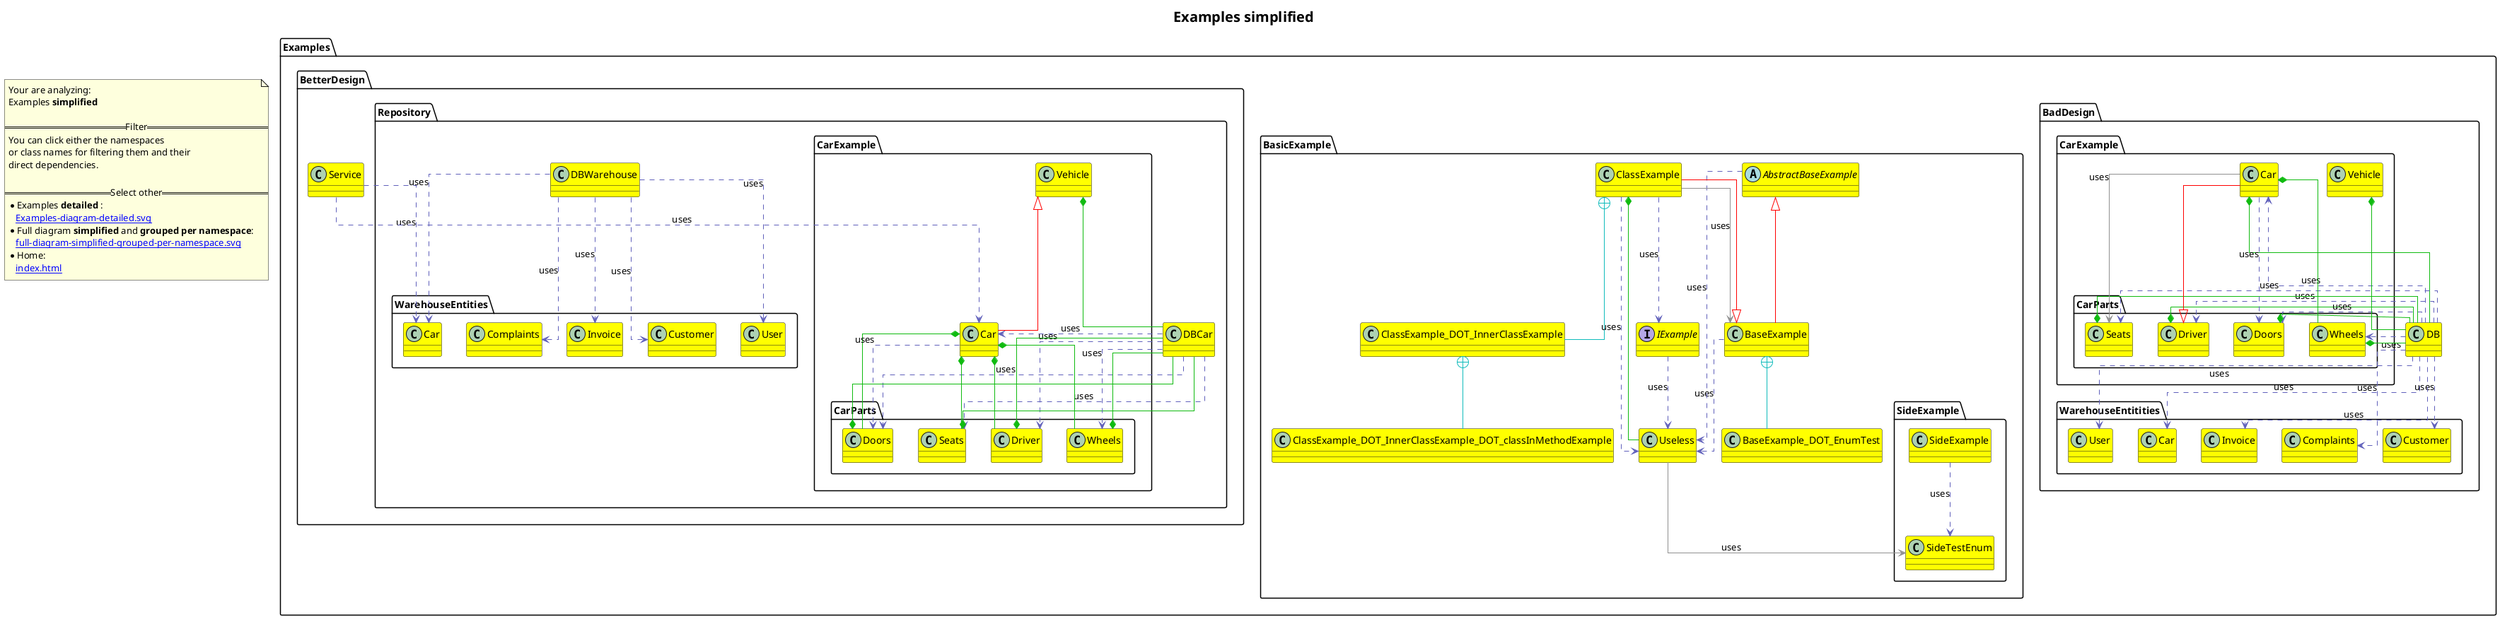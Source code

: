 @startuml
skinparam linetype ortho
title <size:20>Examples **simplified** </size>
note "Your are analyzing:\nExamples **simplified** \n\n==Filter==\nYou can click either the namespaces \nor class names for filtering them and their\ndirect dependencies.\n\n==Select other==\n* Examples **detailed** :\n   [[Examples-diagram-detailed.svg]]\n* Full diagram **simplified** and **grouped per namespace**:\n   [[full-diagram-simplified-grouped-per-namespace.svg]]\n* Home:\n   [[index.html]]" as FloatingNote
  class Examples.BadDesign.DB [[Examples.BadDesign.DB-diagram-simplified.svg]] #yellow {
  }
    class Examples.BadDesign.CarExample.Vehicle [[Examples.BadDesign.CarExample.Vehicle-diagram-simplified.svg]] #yellow {
    }
    class Examples.BadDesign.CarExample.Car [[Examples.BadDesign.CarExample.Car-diagram-simplified.svg]] #yellow {
    }
      class Examples.BadDesign.CarExample.CarParts.Driver [[Examples.BadDesign.CarExample.CarParts.Driver-diagram-simplified.svg]] #yellow {
      }
      class Examples.BadDesign.CarExample.CarParts.Seats [[Examples.BadDesign.CarExample.CarParts.Seats-diagram-simplified.svg]] #yellow {
      }
      class Examples.BadDesign.CarExample.CarParts.Wheels [[Examples.BadDesign.CarExample.CarParts.Wheels-diagram-simplified.svg]] #yellow {
      }
      class Examples.BadDesign.CarExample.CarParts.Doors [[Examples.BadDesign.CarExample.CarParts.Doors-diagram-simplified.svg]] #yellow {
      }
    class Examples.BadDesign.WarehouseEntitities.Complaints [[Examples.BadDesign.WarehouseEntitities.Complaints-diagram-simplified.svg]] #yellow {
    }
    class Examples.BadDesign.WarehouseEntitities.Invoice [[Examples.BadDesign.WarehouseEntitities.Invoice-diagram-simplified.svg]] #yellow {
    }
    class Examples.BadDesign.WarehouseEntitities.Car [[Examples.BadDesign.WarehouseEntitities.Car-diagram-simplified.svg]] #yellow {
    }
    class Examples.BadDesign.WarehouseEntitities.User [[Examples.BadDesign.WarehouseEntitities.User-diagram-simplified.svg]] #yellow {
    }
    class Examples.BadDesign.WarehouseEntitities.Customer [[Examples.BadDesign.WarehouseEntitities.Customer-diagram-simplified.svg]] #yellow {
    }
  class Examples.BasicExample.ClassExample_DOT_InnerClassExample [[Examples.BasicExample.ClassExample.InnerClassExample-diagram-simplified.svg]] #yellow {
  }
  class Examples.BasicExample.Useless [[Examples.BasicExample.Useless-diagram-simplified.svg]] #yellow {
  }
  class Examples.BasicExample.ClassExample_DOT_InnerClassExample_DOT_classInMethodExample [[Examples.BasicExample.ClassExample.InnerClassExample.classInMethodExample-diagram-simplified.svg]] #yellow {
  }
  class Examples.BasicExample.BaseExample [[Examples.BasicExample.BaseExample-diagram-simplified.svg]] #yellow {
  }
  abstract class Examples.BasicExample.AbstractBaseExample [[Examples.BasicExample.AbstractBaseExample-diagram-simplified.svg]] #yellow {
  }
  class Examples.BasicExample.BaseExample_DOT_EnumTest [[Examples.BasicExample.BaseExample.EnumTest-diagram-simplified.svg]] #yellow {
  }
  interface Examples.BasicExample.IExample [[Examples.BasicExample.IExample-diagram-simplified.svg]] #yellow {
  }
  class Examples.BasicExample.ClassExample [[Examples.BasicExample.ClassExample-diagram-simplified.svg]] #yellow {
  }
    class Examples.BasicExample.SideExample.SideTestEnum [[Examples.BasicExample.SideExample.SideTestEnum-diagram-simplified.svg]] #yellow {
    }
    class Examples.BasicExample.SideExample.SideExample [[Examples.BasicExample.SideExample.SideExample-diagram-simplified.svg]] #yellow {
    }
  class Examples.BetterDesign.Service [[Examples.BetterDesign.Service-diagram-simplified.svg]] #yellow {
  }
    class Examples.BetterDesign.Repository.DBCar [[Examples.BetterDesign.Repository.DBCar-diagram-simplified.svg]] #yellow {
    }
    class Examples.BetterDesign.Repository.DBWarehouse [[Examples.BetterDesign.Repository.DBWarehouse-diagram-simplified.svg]] #yellow {
    }
      class Examples.BetterDesign.Repository.CarExample.Car [[Examples.BetterDesign.Repository.CarExample.Car-diagram-simplified.svg]] #yellow {
      }
      class Examples.BetterDesign.Repository.CarExample.Vehicle [[Examples.BetterDesign.Repository.CarExample.Vehicle-diagram-simplified.svg]] #yellow {
      }
        class Examples.BetterDesign.Repository.CarExample.CarParts.Driver [[Examples.BetterDesign.Repository.CarExample.CarParts.Driver-diagram-simplified.svg]] #yellow {
        }
        class Examples.BetterDesign.Repository.CarExample.CarParts.Seats [[Examples.BetterDesign.Repository.CarExample.CarParts.Seats-diagram-simplified.svg]] #yellow {
        }
        class Examples.BetterDesign.Repository.CarExample.CarParts.Doors [[Examples.BetterDesign.Repository.CarExample.CarParts.Doors-diagram-simplified.svg]] #yellow {
        }
        class Examples.BetterDesign.Repository.CarExample.CarParts.Wheels [[Examples.BetterDesign.Repository.CarExample.CarParts.Wheels-diagram-simplified.svg]] #yellow {
        }
      class Examples.BetterDesign.Repository.WarehouseEntities.Customer [[Examples.BetterDesign.Repository.WarehouseEntities.Customer-diagram-simplified.svg]] #yellow {
      }
      class Examples.BetterDesign.Repository.WarehouseEntities.Invoice [[Examples.BetterDesign.Repository.WarehouseEntities.Invoice-diagram-simplified.svg]] #yellow {
      }
      class Examples.BetterDesign.Repository.WarehouseEntities.Car [[Examples.BetterDesign.Repository.WarehouseEntities.Car-diagram-simplified.svg]] #yellow {
      }
      class Examples.BetterDesign.Repository.WarehouseEntities.Complaints [[Examples.BetterDesign.Repository.WarehouseEntities.Complaints-diagram-simplified.svg]] #yellow {
      }
      class Examples.BetterDesign.Repository.WarehouseEntities.User [[Examples.BetterDesign.Repository.WarehouseEntities.User-diagram-simplified.svg]] #yellow {
      }
 ' *************************************** 
 ' *************************************** 
 ' *************************************** 
' Class relations extracted from namespace:
' Examples.BadDesign
Examples.BadDesign.DB .[#6060BB].> Examples.BadDesign.WarehouseEntitities.User  : uses 
Examples.BadDesign.DB .[#6060BB].> Examples.BadDesign.WarehouseEntitities.Customer  : uses 
Examples.BadDesign.DB .[#6060BB].> Examples.BadDesign.WarehouseEntitities.Car  : uses 
Examples.BadDesign.DB .[#6060BB].> Examples.BadDesign.WarehouseEntitities.Invoice  : uses 
Examples.BadDesign.DB .[#6060BB].> Examples.BadDesign.WarehouseEntitities.Complaints  : uses 
Examples.BadDesign.DB .[#6060BB].> Examples.BadDesign.CarExample.Car  : uses 
Examples.BadDesign.DB .[#6060BB].> Examples.BadDesign.CarExample.CarParts.Driver  : uses 
Examples.BadDesign.DB .[#6060BB].> Examples.BadDesign.CarExample.CarParts.Wheels  : uses 
Examples.BadDesign.DB .[#6060BB].> Examples.BadDesign.CarExample.CarParts.Doors  : uses 
Examples.BadDesign.DB .[#6060BB].> Examples.BadDesign.CarExample.CarParts.Seats  : uses 
' Class relations extracted from namespace:
' Examples.BadDesign.CarExample
Examples.BadDesign.CarExample.Vehicle *-[#10BB10]- Examples.BadDesign.DB 
Examples.BadDesign.CarExample.CarParts.Driver <|-[#red]- Examples.BadDesign.CarExample.Car
Examples.BadDesign.CarExample.Car *-[#10BB10]- Examples.BadDesign.CarExample.CarParts.Wheels 
Examples.BadDesign.CarExample.Car *-[#10BB10]- Examples.BadDesign.DB 
Examples.BadDesign.CarExample.Car .[#6060BB].> Examples.BadDesign.CarExample.CarParts.Doors  : uses 
Examples.BadDesign.CarExample.Car -[#909090]-> Examples.BadDesign.CarExample.CarParts.Seats  : uses 
' Class relations extracted from namespace:
' Examples.BadDesign.CarExample.CarParts
Examples.BadDesign.CarExample.CarParts.Driver *-[#10BB10]- Examples.BadDesign.DB 
Examples.BadDesign.CarExample.CarParts.Seats *-[#10BB10]- Examples.BadDesign.DB 
Examples.BadDesign.CarExample.CarParts.Wheels *-[#10BB10]- Examples.BadDesign.DB 
Examples.BadDesign.CarExample.CarParts.Doors *-[#10BB10]- Examples.BadDesign.DB 
' Class relations extracted from namespace:
' Examples.BadDesign.WarehouseEntitities
' Class relations extracted from namespace:
' Examples.BasicExample
Examples.BasicExample.ClassExample_DOT_InnerClassExample +-[#10BBBB]- Examples.BasicExample.ClassExample_DOT_InnerClassExample_DOT_classInMethodExample 
Examples.BasicExample.ClassExample.InnerClassExample .[#6060BB].> Examples.BasicExample.Useless  : uses 
Examples.BasicExample.Useless -[#909090]-> Examples.BasicExample.SideExample.SideTestEnum  : uses 
Examples.BasicExample.AbstractBaseExample <|-[#red]- Examples.BasicExample.BaseExample
Examples.BasicExample.BaseExample +-[#10BBBB]- Examples.BasicExample.BaseExample_DOT_EnumTest 
Examples.BasicExample.BaseExample .[#6060BB].> Examples.BasicExample.Useless  : uses 
Examples.BasicExample.AbstractBaseExample .[#6060BB].> Examples.BasicExample.Useless  : uses 
Examples.BasicExample.IExample .[#6060BB].> Examples.BasicExample.Useless  : uses 
Examples.BasicExample.BaseExample <|-[#red]- Examples.BasicExample.ClassExample
Examples.BasicExample.ClassExample +-[#10BBBB]- Examples.BasicExample.ClassExample_DOT_InnerClassExample 
Examples.BasicExample.ClassExample *-[#10BB10]- Examples.BasicExample.Useless 
Examples.BasicExample.ClassExample *-[#10BB10]- Examples.BasicExample.BaseExample.EnumTest 
Examples.BasicExample.ClassExample .[#6060BB].> Examples.BasicExample.Useless  : uses 
Examples.BasicExample.ClassExample -[#909090]-> Examples.BasicExample.BaseExample  : uses 
Examples.BasicExample.ClassExample .[#6060BB].> Examples.BasicExample.IExample  : uses 
' Class relations extracted from namespace:
' Examples.BasicExample.SideExample
Examples.BasicExample.SideExample.SideExample .[#6060BB].> Examples.BasicExample.SideExample.SideTestEnum  : uses 
' Class relations extracted from namespace:
' Examples.BetterDesign
Examples.BetterDesign.Service .[#6060BB].> Examples.BetterDesign.Repository.WarehouseEntities.Car  : uses 
Examples.BetterDesign.Service .[#6060BB].> Examples.BetterDesign.Repository.CarExample.Car  : uses 
' Class relations extracted from namespace:
' Examples.BetterDesign.Repository
Examples.BetterDesign.Repository.DBCar .[#6060BB].> Examples.BetterDesign.Repository.CarExample.CarParts.Driver  : uses 
Examples.BetterDesign.Repository.DBCar .[#6060BB].> Examples.BetterDesign.Repository.CarExample.Car  : uses 
Examples.BetterDesign.Repository.DBCar .[#6060BB].> Examples.BetterDesign.Repository.CarExample.CarParts.Seats  : uses 
Examples.BetterDesign.Repository.DBCar .[#6060BB].> Examples.BetterDesign.Repository.CarExample.CarParts.Doors  : uses 
Examples.BetterDesign.Repository.DBCar .[#6060BB].> Examples.BetterDesign.Repository.CarExample.CarParts.Wheels  : uses 
Examples.BetterDesign.Repository.DBWarehouse .[#6060BB].> Examples.BetterDesign.Repository.WarehouseEntities.Customer  : uses 
Examples.BetterDesign.Repository.DBWarehouse .[#6060BB].> Examples.BetterDesign.Repository.WarehouseEntities.Invoice  : uses 
Examples.BetterDesign.Repository.DBWarehouse .[#6060BB].> Examples.BetterDesign.Repository.WarehouseEntities.Car  : uses 
Examples.BetterDesign.Repository.DBWarehouse .[#6060BB].> Examples.BetterDesign.Repository.WarehouseEntities.Complaints  : uses 
Examples.BetterDesign.Repository.DBWarehouse .[#6060BB].> Examples.BetterDesign.Repository.WarehouseEntities.User  : uses 
' Class relations extracted from namespace:
' Examples.BetterDesign.Repository.CarExample
Examples.BetterDesign.Repository.CarExample.Vehicle <|-[#red]- Examples.BetterDesign.Repository.CarExample.Car
Examples.BetterDesign.Repository.CarExample.Car *-[#10BB10]- Examples.BetterDesign.Repository.CarExample.CarParts.Wheels 
Examples.BetterDesign.Repository.CarExample.Car *-[#10BB10]- Examples.BetterDesign.Repository.CarExample.CarParts.Seats 
Examples.BetterDesign.Repository.CarExample.Car *-[#10BB10]- Examples.BetterDesign.Repository.CarExample.CarParts.Driver 
Examples.BetterDesign.Repository.CarExample.Car *-[#10BB10]- Examples.BetterDesign.Repository.CarExample.CarParts.Doors 
Examples.BetterDesign.Repository.CarExample.Car .[#6060BB].> Examples.BetterDesign.Repository.CarExample.CarParts.Doors  : uses 
Examples.BetterDesign.Repository.CarExample.Vehicle *-[#10BB10]- Examples.BetterDesign.Repository.DBCar 
' Class relations extracted from namespace:
' Examples.BetterDesign.Repository.CarExample.CarParts
Examples.BetterDesign.Repository.CarExample.CarParts.Driver *-[#10BB10]- Examples.BetterDesign.Repository.DBCar 
Examples.BetterDesign.Repository.CarExample.CarParts.Seats *-[#10BB10]- Examples.BetterDesign.Repository.DBCar 
Examples.BetterDesign.Repository.CarExample.CarParts.Doors *-[#10BB10]- Examples.BetterDesign.Repository.DBCar 
Examples.BetterDesign.Repository.CarExample.CarParts.Wheels *-[#10BB10]- Examples.BetterDesign.Repository.DBCar 
' Class relations extracted from namespace:
' Examples.BetterDesign.Repository.WarehouseEntities
@enduml